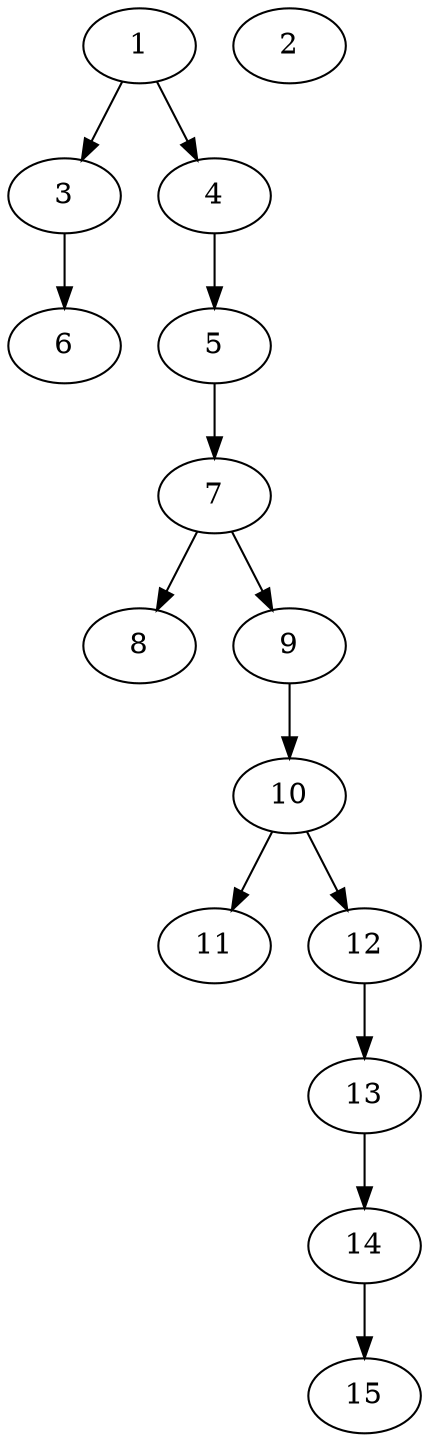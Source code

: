 // DAG (tier=1-easy, mode=data, n=15, ccr=0.346, fat=0.375, density=0.348, regular=0.728, jump=0.043, mindata=1048576, maxdata=8388608)
// DAG automatically generated by daggen at Sun Aug 24 16:33:33 2025
// /home/ermia/Project/Environments/daggen/bin/daggen --dot --ccr 0.346 --fat 0.375 --regular 0.728 --density 0.348 --jump 0.043 --mindata 1048576 --maxdata 8388608 -n 15 
digraph G {
  1 [size="4735754270316850", alpha="0.15", expect_size="2367877135158425"]
  1 -> 3 [size ="98518572204032"]
  1 -> 4 [size ="98518572204032"]
  2 [size="128632386817442096", alpha="0.00", expect_size="64316193408721048"]
  3 [size="206408600091572224", alpha="0.19", expect_size="103204300045786112"]
  3 -> 6 [size ="156116994490368"]
  4 [size="202909586131620608", alpha="0.16", expect_size="101454793065810304"]
  4 -> 5 [size ="143152946085888"]
  5 [size="581406202809499904", alpha="0.12", expect_size="290703101404749952"]
  5 -> 7 [size ="453913752895488"]
  6 [size="1266867426368523", alpha="0.19", expect_size="633433713184261"]
  7 [size="8020645438720000", alpha="0.12", expect_size="4010322719360000"]
  7 -> 8 [size ="343597383680000"]
  7 -> 9 [size ="343597383680000"]
  8 [size="270023051284706230272", alpha="0.01", expect_size="135011525642353115136"]
  9 [size="578272699637242527744", alpha="0.06", expect_size="289136349818621263872"]
  9 -> 10 [size ="555279678701568"]
  10 [size="470788937285267095552", alpha="0.08", expect_size="235394468642633547776"]
  10 -> 11 [size ="484143553052672"]
  10 -> 12 [size ="484143553052672"]
  11 [size="507398995889532096", alpha="0.19", expect_size="253699497944766048"]
  12 [size="190154431596269184", alpha="0.05", expect_size="95077215798134592"]
  12 -> 13 [size ="116084912947200"]
  13 [size="16435144984116434", alpha="0.01", expect_size="8217572492058217"]
  13 -> 14 [size ="454284067995648"]
  14 [size="458807812045597048832", alpha="0.13", expect_size="229403906022798524416"]
  14 -> 15 [size ="475894321774592"]
  15 [size="138323178323275632", alpha="0.07", expect_size="69161589161637816"]
}